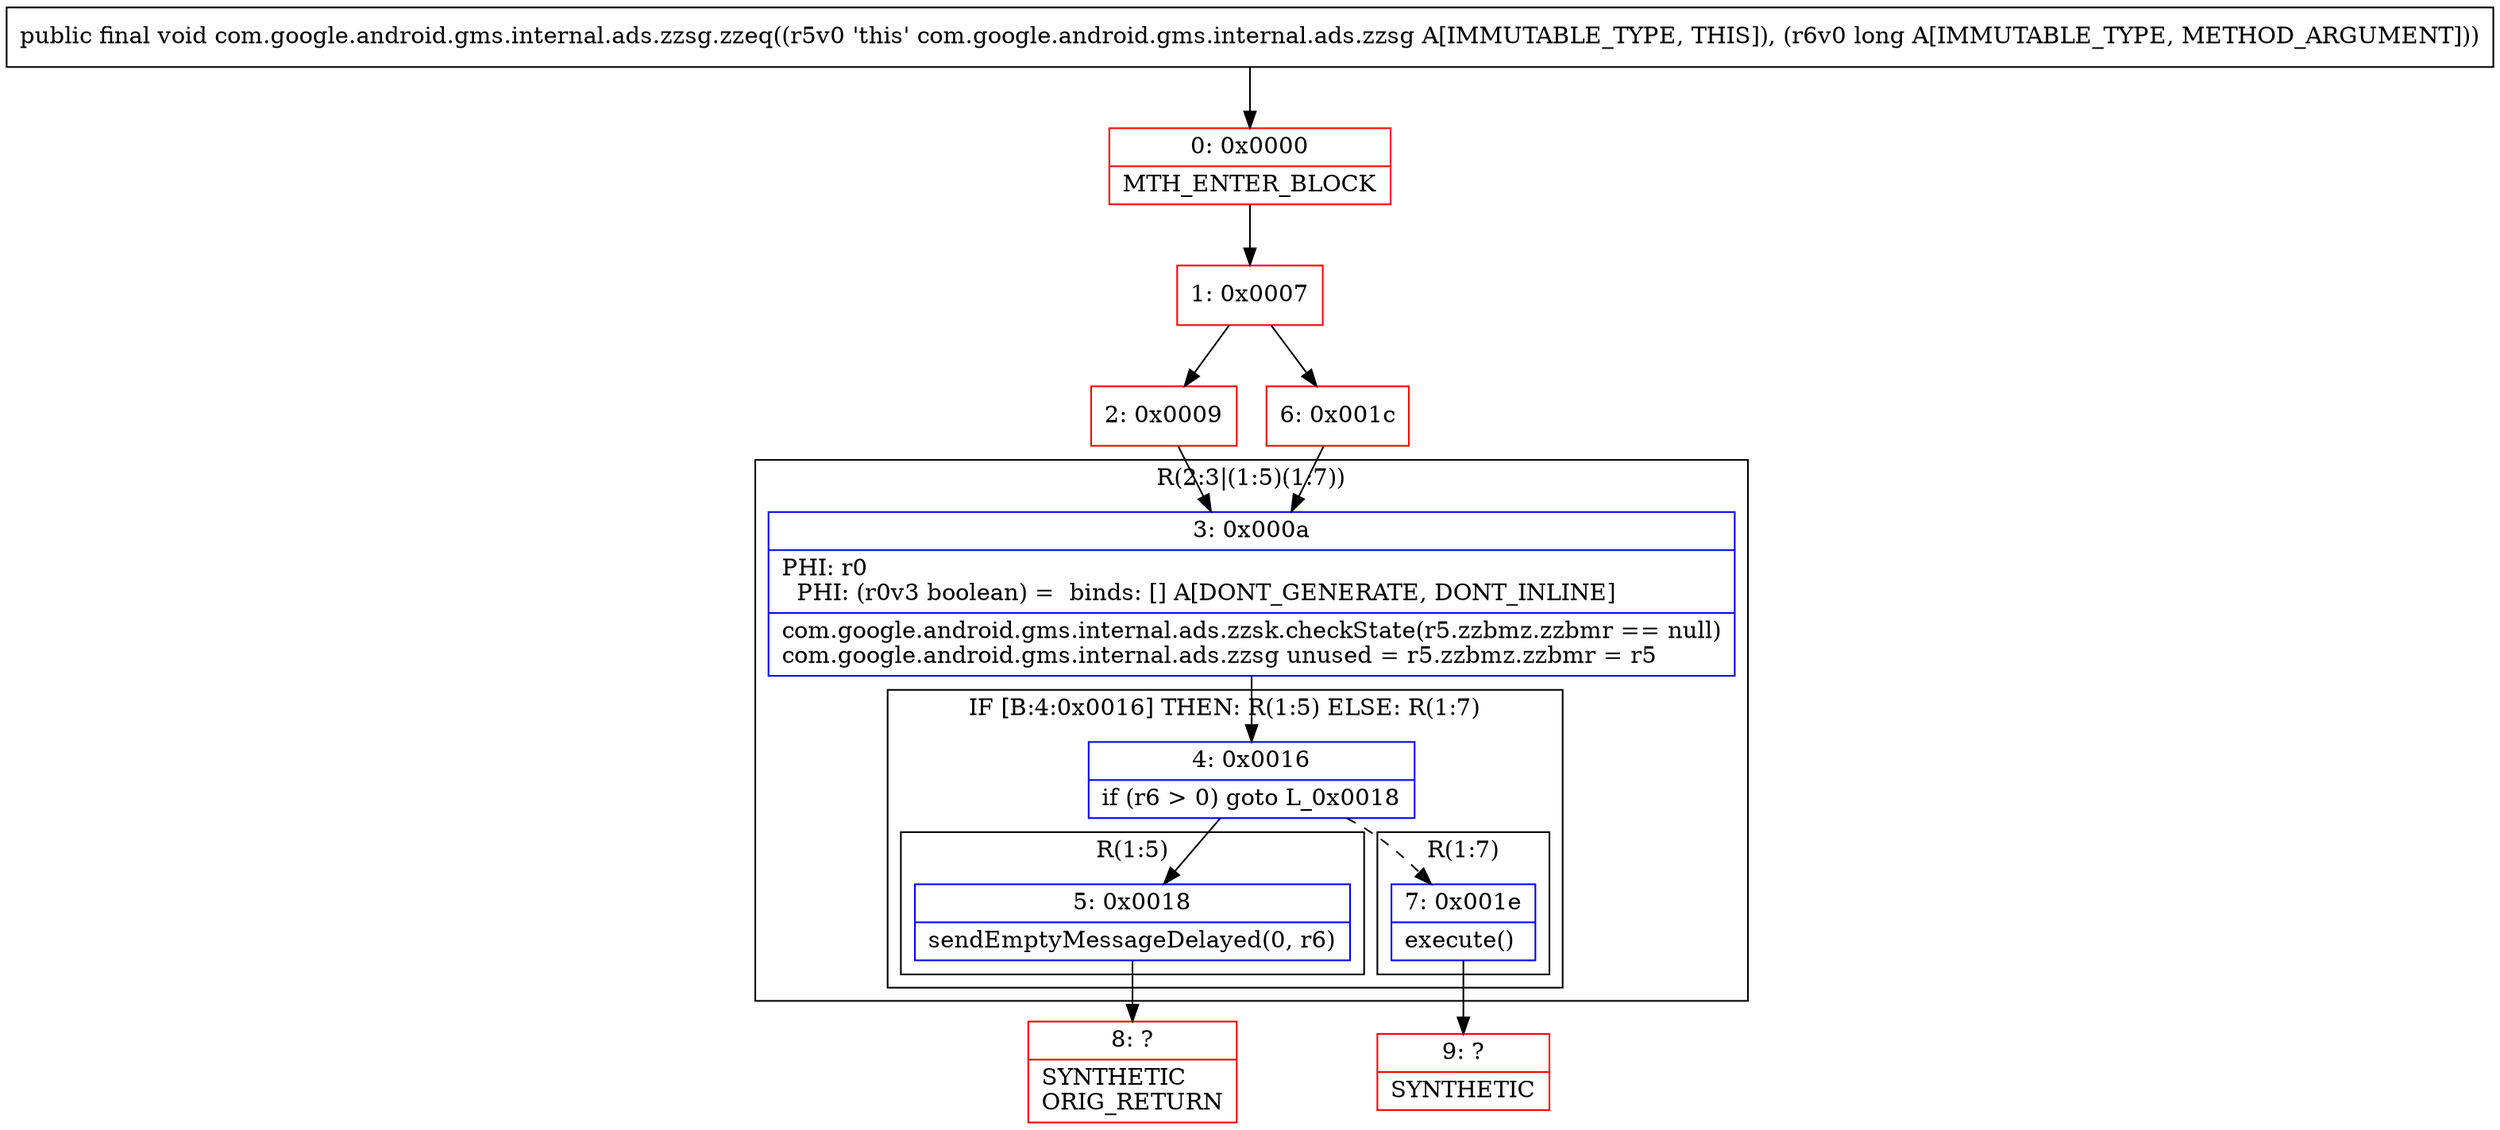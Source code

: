 digraph "CFG forcom.google.android.gms.internal.ads.zzsg.zzeq(J)V" {
subgraph cluster_Region_1199761824 {
label = "R(2:3|(1:5)(1:7))";
node [shape=record,color=blue];
Node_3 [shape=record,label="{3\:\ 0x000a|PHI: r0 \l  PHI: (r0v3 boolean) =  binds: [] A[DONT_GENERATE, DONT_INLINE]\l|com.google.android.gms.internal.ads.zzsk.checkState(r5.zzbmz.zzbmr == null)\lcom.google.android.gms.internal.ads.zzsg unused = r5.zzbmz.zzbmr = r5\l}"];
subgraph cluster_IfRegion_1089079207 {
label = "IF [B:4:0x0016] THEN: R(1:5) ELSE: R(1:7)";
node [shape=record,color=blue];
Node_4 [shape=record,label="{4\:\ 0x0016|if (r6 \> 0) goto L_0x0018\l}"];
subgraph cluster_Region_465207985 {
label = "R(1:5)";
node [shape=record,color=blue];
Node_5 [shape=record,label="{5\:\ 0x0018|sendEmptyMessageDelayed(0, r6)\l}"];
}
subgraph cluster_Region_578369312 {
label = "R(1:7)";
node [shape=record,color=blue];
Node_7 [shape=record,label="{7\:\ 0x001e|execute()\l}"];
}
}
}
Node_0 [shape=record,color=red,label="{0\:\ 0x0000|MTH_ENTER_BLOCK\l}"];
Node_1 [shape=record,color=red,label="{1\:\ 0x0007}"];
Node_2 [shape=record,color=red,label="{2\:\ 0x0009}"];
Node_6 [shape=record,color=red,label="{6\:\ 0x001c}"];
Node_8 [shape=record,color=red,label="{8\:\ ?|SYNTHETIC\lORIG_RETURN\l}"];
Node_9 [shape=record,color=red,label="{9\:\ ?|SYNTHETIC\l}"];
MethodNode[shape=record,label="{public final void com.google.android.gms.internal.ads.zzsg.zzeq((r5v0 'this' com.google.android.gms.internal.ads.zzsg A[IMMUTABLE_TYPE, THIS]), (r6v0 long A[IMMUTABLE_TYPE, METHOD_ARGUMENT])) }"];
MethodNode -> Node_0;
Node_3 -> Node_4;
Node_4 -> Node_5;
Node_4 -> Node_7[style=dashed];
Node_5 -> Node_8;
Node_7 -> Node_9;
Node_0 -> Node_1;
Node_1 -> Node_2;
Node_1 -> Node_6;
Node_2 -> Node_3;
Node_6 -> Node_3;
}

